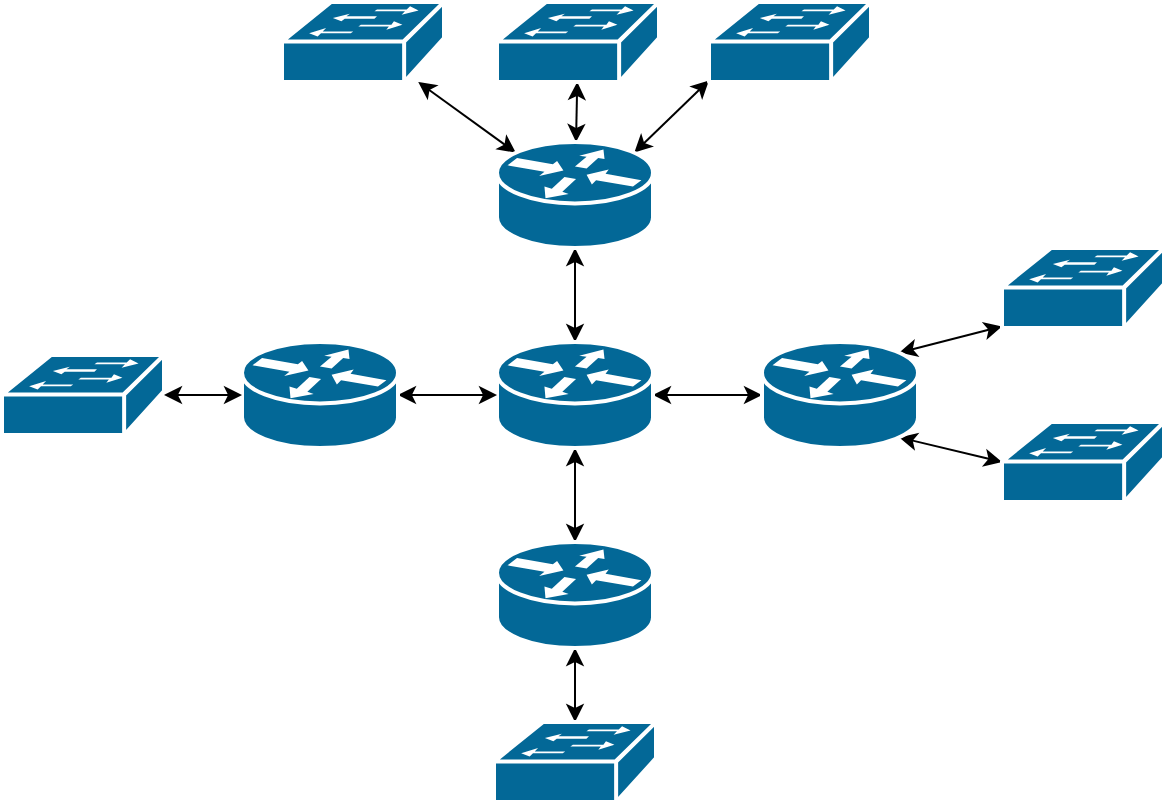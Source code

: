 <mxfile version="14.5.1" type="github">
  <diagram id="U-RBkGF5V4GigoPhBMhn" name="Page-1">
    <mxGraphModel dx="981" dy="486" grid="1" gridSize="10" guides="1" tooltips="1" connect="1" arrows="1" fold="1" page="1" pageScale="1" pageWidth="827" pageHeight="1169" math="0" shadow="0">
      <root>
        <mxCell id="0" />
        <mxCell id="1" parent="0" />
        <mxCell id="uRvXls7FICn1XOXW_QJ--19" style="edgeStyle=orthogonalEdgeStyle;rounded=0;orthogonalLoop=1;jettySize=auto;html=1;exitX=0.5;exitY=0;exitDx=0;exitDy=0;exitPerimeter=0;entryX=0.5;entryY=1;entryDx=0;entryDy=0;entryPerimeter=0;startArrow=classic;startFill=1;" edge="1" parent="1" source="uRvXls7FICn1XOXW_QJ--6" target="uRvXls7FICn1XOXW_QJ--7">
          <mxGeometry relative="1" as="geometry" />
        </mxCell>
        <mxCell id="uRvXls7FICn1XOXW_QJ--20" style="edgeStyle=orthogonalEdgeStyle;rounded=0;orthogonalLoop=1;jettySize=auto;html=1;exitX=1;exitY=0.5;exitDx=0;exitDy=0;exitPerimeter=0;entryX=0;entryY=0.5;entryDx=0;entryDy=0;entryPerimeter=0;startArrow=classic;startFill=1;" edge="1" parent="1" source="uRvXls7FICn1XOXW_QJ--6" target="uRvXls7FICn1XOXW_QJ--8">
          <mxGeometry relative="1" as="geometry" />
        </mxCell>
        <mxCell id="uRvXls7FICn1XOXW_QJ--21" style="edgeStyle=orthogonalEdgeStyle;rounded=0;orthogonalLoop=1;jettySize=auto;html=1;exitX=0.5;exitY=1;exitDx=0;exitDy=0;exitPerimeter=0;entryX=0.5;entryY=0;entryDx=0;entryDy=0;entryPerimeter=0;startArrow=classic;startFill=1;" edge="1" parent="1" source="uRvXls7FICn1XOXW_QJ--6" target="uRvXls7FICn1XOXW_QJ--10">
          <mxGeometry relative="1" as="geometry" />
        </mxCell>
        <mxCell id="uRvXls7FICn1XOXW_QJ--6" value="" style="shape=mxgraph.cisco.routers.router;html=1;pointerEvents=1;dashed=0;fillColor=#036897;strokeColor=#ffffff;strokeWidth=2;verticalLabelPosition=bottom;verticalAlign=top;align=center;outlineConnect=0;" vertex="1" parent="1">
          <mxGeometry x="307.5" y="300" width="78" height="53" as="geometry" />
        </mxCell>
        <mxCell id="uRvXls7FICn1XOXW_QJ--27" value="" style="edgeStyle=none;rounded=0;orthogonalLoop=1;jettySize=auto;html=1;startArrow=classic;startFill=1;" edge="1" parent="1" source="uRvXls7FICn1XOXW_QJ--7" target="uRvXls7FICn1XOXW_QJ--13">
          <mxGeometry relative="1" as="geometry" />
        </mxCell>
        <mxCell id="uRvXls7FICn1XOXW_QJ--28" style="edgeStyle=none;rounded=0;orthogonalLoop=1;jettySize=auto;html=1;exitX=0.88;exitY=0.1;exitDx=0;exitDy=0;exitPerimeter=0;entryX=0;entryY=0.98;entryDx=0;entryDy=0;entryPerimeter=0;startArrow=classic;startFill=1;" edge="1" parent="1" source="uRvXls7FICn1XOXW_QJ--7" target="uRvXls7FICn1XOXW_QJ--14">
          <mxGeometry relative="1" as="geometry" />
        </mxCell>
        <mxCell id="uRvXls7FICn1XOXW_QJ--29" style="edgeStyle=none;rounded=0;orthogonalLoop=1;jettySize=auto;html=1;exitX=0.12;exitY=0.1;exitDx=0;exitDy=0;exitPerimeter=0;startArrow=classic;startFill=1;" edge="1" parent="1" source="uRvXls7FICn1XOXW_QJ--7" target="uRvXls7FICn1XOXW_QJ--11">
          <mxGeometry relative="1" as="geometry" />
        </mxCell>
        <mxCell id="uRvXls7FICn1XOXW_QJ--7" value="" style="shape=mxgraph.cisco.routers.router;html=1;pointerEvents=1;dashed=0;fillColor=#036897;strokeColor=#ffffff;strokeWidth=2;verticalLabelPosition=bottom;verticalAlign=top;align=center;outlineConnect=0;" vertex="1" parent="1">
          <mxGeometry x="307.5" y="200" width="78" height="53" as="geometry" />
        </mxCell>
        <mxCell id="uRvXls7FICn1XOXW_QJ--23" style="rounded=0;orthogonalLoop=1;jettySize=auto;html=1;exitX=0.88;exitY=0.1;exitDx=0;exitDy=0;exitPerimeter=0;startArrow=classic;startFill=1;entryX=0;entryY=0.98;entryDx=0;entryDy=0;entryPerimeter=0;" edge="1" parent="1" source="uRvXls7FICn1XOXW_QJ--8" target="uRvXls7FICn1XOXW_QJ--15">
          <mxGeometry relative="1" as="geometry" />
        </mxCell>
        <mxCell id="uRvXls7FICn1XOXW_QJ--24" style="edgeStyle=none;rounded=0;orthogonalLoop=1;jettySize=auto;html=1;exitX=0.88;exitY=0.9;exitDx=0;exitDy=0;exitPerimeter=0;entryX=0;entryY=0.5;entryDx=0;entryDy=0;entryPerimeter=0;startArrow=classic;startFill=1;" edge="1" parent="1" source="uRvXls7FICn1XOXW_QJ--8" target="uRvXls7FICn1XOXW_QJ--16">
          <mxGeometry relative="1" as="geometry" />
        </mxCell>
        <mxCell id="uRvXls7FICn1XOXW_QJ--8" value="" style="shape=mxgraph.cisco.routers.router;html=1;pointerEvents=1;dashed=0;fillColor=#036897;strokeColor=#ffffff;strokeWidth=2;verticalLabelPosition=bottom;verticalAlign=top;align=center;outlineConnect=0;" vertex="1" parent="1">
          <mxGeometry x="440" y="300" width="78" height="53" as="geometry" />
        </mxCell>
        <mxCell id="uRvXls7FICn1XOXW_QJ--22" style="edgeStyle=orthogonalEdgeStyle;rounded=0;orthogonalLoop=1;jettySize=auto;html=1;exitX=1;exitY=0.5;exitDx=0;exitDy=0;exitPerimeter=0;entryX=0;entryY=0.5;entryDx=0;entryDy=0;entryPerimeter=0;startArrow=classic;startFill=1;" edge="1" parent="1" source="uRvXls7FICn1XOXW_QJ--9" target="uRvXls7FICn1XOXW_QJ--6">
          <mxGeometry relative="1" as="geometry" />
        </mxCell>
        <mxCell id="uRvXls7FICn1XOXW_QJ--9" value="" style="shape=mxgraph.cisco.routers.router;html=1;pointerEvents=1;dashed=0;fillColor=#036897;strokeColor=#ffffff;strokeWidth=2;verticalLabelPosition=bottom;verticalAlign=top;align=center;outlineConnect=0;" vertex="1" parent="1">
          <mxGeometry x="180" y="300" width="78" height="53" as="geometry" />
        </mxCell>
        <mxCell id="uRvXls7FICn1XOXW_QJ--25" style="edgeStyle=none;rounded=0;orthogonalLoop=1;jettySize=auto;html=1;exitX=0.5;exitY=1;exitDx=0;exitDy=0;exitPerimeter=0;startArrow=classic;startFill=1;entryX=0.5;entryY=0;entryDx=0;entryDy=0;entryPerimeter=0;" edge="1" parent="1" source="uRvXls7FICn1XOXW_QJ--10" target="uRvXls7FICn1XOXW_QJ--17">
          <mxGeometry relative="1" as="geometry">
            <mxPoint x="346.828" y="480" as="targetPoint" />
          </mxGeometry>
        </mxCell>
        <mxCell id="uRvXls7FICn1XOXW_QJ--10" value="" style="shape=mxgraph.cisco.routers.router;html=1;pointerEvents=1;dashed=0;fillColor=#036897;strokeColor=#ffffff;strokeWidth=2;verticalLabelPosition=bottom;verticalAlign=top;align=center;outlineConnect=0;" vertex="1" parent="1">
          <mxGeometry x="307.5" y="400" width="78" height="53" as="geometry" />
        </mxCell>
        <mxCell id="uRvXls7FICn1XOXW_QJ--11" value="" style="shape=mxgraph.cisco.switches.workgroup_switch;html=1;pointerEvents=1;dashed=0;fillColor=#036897;strokeColor=#ffffff;strokeWidth=2;verticalLabelPosition=bottom;verticalAlign=top;align=center;outlineConnect=0;" vertex="1" parent="1">
          <mxGeometry x="200" y="130" width="81" height="40" as="geometry" />
        </mxCell>
        <mxCell id="uRvXls7FICn1XOXW_QJ--13" value="" style="shape=mxgraph.cisco.switches.workgroup_switch;html=1;pointerEvents=1;dashed=0;fillColor=#036897;strokeColor=#ffffff;strokeWidth=2;verticalLabelPosition=bottom;verticalAlign=top;align=center;outlineConnect=0;" vertex="1" parent="1">
          <mxGeometry x="307.5" y="130" width="81" height="40" as="geometry" />
        </mxCell>
        <mxCell id="uRvXls7FICn1XOXW_QJ--14" value="" style="shape=mxgraph.cisco.switches.workgroup_switch;html=1;pointerEvents=1;dashed=0;fillColor=#036897;strokeColor=#ffffff;strokeWidth=2;verticalLabelPosition=bottom;verticalAlign=top;align=center;outlineConnect=0;" vertex="1" parent="1">
          <mxGeometry x="413.5" y="130" width="81" height="40" as="geometry" />
        </mxCell>
        <mxCell id="uRvXls7FICn1XOXW_QJ--15" value="" style="shape=mxgraph.cisco.switches.workgroup_switch;html=1;pointerEvents=1;dashed=0;fillColor=#036897;strokeColor=#ffffff;strokeWidth=2;verticalLabelPosition=bottom;verticalAlign=top;align=center;outlineConnect=0;" vertex="1" parent="1">
          <mxGeometry x="560" y="253" width="81" height="40" as="geometry" />
        </mxCell>
        <mxCell id="uRvXls7FICn1XOXW_QJ--16" value="" style="shape=mxgraph.cisco.switches.workgroup_switch;html=1;pointerEvents=1;dashed=0;fillColor=#036897;strokeColor=#ffffff;strokeWidth=2;verticalLabelPosition=bottom;verticalAlign=top;align=center;outlineConnect=0;" vertex="1" parent="1">
          <mxGeometry x="560" y="340" width="81" height="40" as="geometry" />
        </mxCell>
        <mxCell id="uRvXls7FICn1XOXW_QJ--17" value="" style="shape=mxgraph.cisco.switches.workgroup_switch;html=1;pointerEvents=1;dashed=0;fillColor=#036897;strokeColor=#ffffff;strokeWidth=2;verticalLabelPosition=bottom;verticalAlign=top;align=center;outlineConnect=0;" vertex="1" parent="1">
          <mxGeometry x="306" y="490" width="81" height="40" as="geometry" />
        </mxCell>
        <mxCell id="uRvXls7FICn1XOXW_QJ--26" value="" style="edgeStyle=none;rounded=0;orthogonalLoop=1;jettySize=auto;html=1;startArrow=classic;startFill=1;" edge="1" parent="1" source="uRvXls7FICn1XOXW_QJ--18" target="uRvXls7FICn1XOXW_QJ--9">
          <mxGeometry relative="1" as="geometry" />
        </mxCell>
        <mxCell id="uRvXls7FICn1XOXW_QJ--18" value="" style="shape=mxgraph.cisco.switches.workgroup_switch;html=1;pointerEvents=1;dashed=0;fillColor=#036897;strokeColor=#ffffff;strokeWidth=2;verticalLabelPosition=bottom;verticalAlign=top;align=center;outlineConnect=0;" vertex="1" parent="1">
          <mxGeometry x="60" y="306.5" width="81" height="40" as="geometry" />
        </mxCell>
      </root>
    </mxGraphModel>
  </diagram>
</mxfile>
